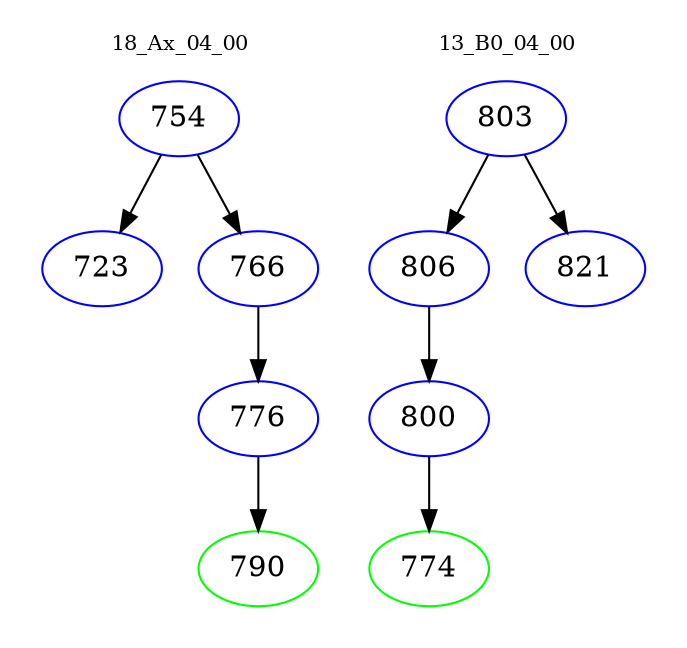 digraph{
subgraph cluster_0 {
color = white
label = "18_Ax_04_00";
fontsize=10;
T0_754 [label="754", color="blue"]
T0_754 -> T0_723 [color="black"]
T0_723 [label="723", color="blue"]
T0_754 -> T0_766 [color="black"]
T0_766 [label="766", color="blue"]
T0_766 -> T0_776 [color="black"]
T0_776 [label="776", color="blue"]
T0_776 -> T0_790 [color="black"]
T0_790 [label="790", color="green"]
}
subgraph cluster_1 {
color = white
label = "13_B0_04_00";
fontsize=10;
T1_803 [label="803", color="blue"]
T1_803 -> T1_806 [color="black"]
T1_806 [label="806", color="blue"]
T1_806 -> T1_800 [color="black"]
T1_800 [label="800", color="blue"]
T1_800 -> T1_774 [color="black"]
T1_774 [label="774", color="green"]
T1_803 -> T1_821 [color="black"]
T1_821 [label="821", color="blue"]
}
}
